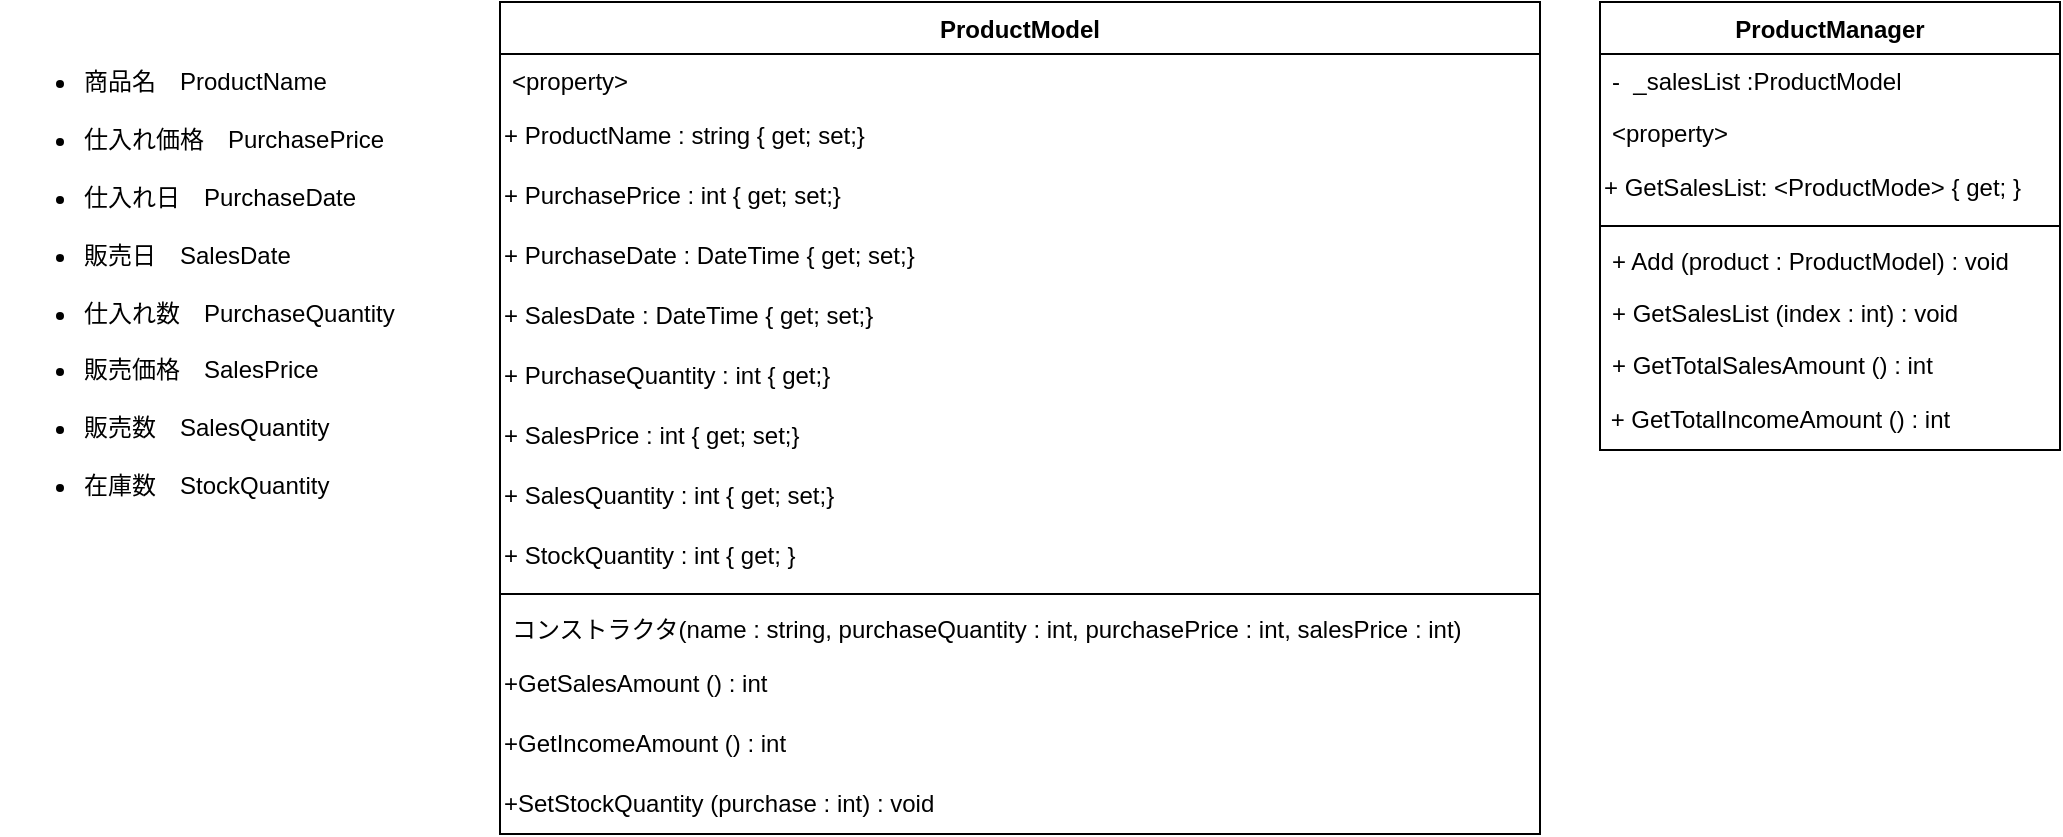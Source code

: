 <mxfile>
    <diagram id="T7S4EkFKuQ0aGxJ4F2w4" name="ページ1">
        <mxGraphModel dx="1329" dy="779" grid="1" gridSize="10" guides="1" tooltips="1" connect="1" arrows="1" fold="1" page="1" pageScale="1" pageWidth="2336" pageHeight="1654" math="0" shadow="0">
            <root>
                <mxCell id="0"/>
                <mxCell id="1" parent="0"/>
                <mxCell id="2" value="ProductModel" style="swimlane;fontStyle=1;align=center;verticalAlign=top;childLayout=stackLayout;horizontal=1;startSize=26;horizontalStack=0;resizeParent=1;resizeParentMax=0;resizeLast=0;collapsible=1;marginBottom=0;" vertex="1" parent="1">
                    <mxGeometry x="310" y="310" width="520" height="416" as="geometry"/>
                </mxCell>
                <mxCell id="3" value="&lt;property&gt;&#10;" style="text;strokeColor=none;fillColor=none;align=left;verticalAlign=top;spacingLeft=4;spacingRight=4;overflow=hidden;rotatable=0;points=[[0,0.5],[1,0.5]];portConstraint=eastwest;" vertex="1" parent="2">
                    <mxGeometry y="26" width="520" height="26" as="geometry"/>
                </mxCell>
                <mxCell id="10" value="+ ProductName : string { get; set;}" style="text;html=1;align=left;verticalAlign=middle;resizable=0;points=[];autosize=1;strokeColor=none;fillColor=none;" vertex="1" parent="2">
                    <mxGeometry y="52" width="520" height="30" as="geometry"/>
                </mxCell>
                <mxCell id="11" value="+ PurchasePrice&amp;nbsp;: int { get; set;}" style="text;html=1;align=left;verticalAlign=middle;resizable=0;points=[];autosize=1;strokeColor=none;fillColor=none;" vertex="1" parent="2">
                    <mxGeometry y="82" width="520" height="30" as="geometry"/>
                </mxCell>
                <mxCell id="15" value="+ PurchaseDate&amp;nbsp;: DateTime { get; set;}" style="text;html=1;align=left;verticalAlign=middle;resizable=0;points=[];autosize=1;strokeColor=none;fillColor=none;" vertex="1" parent="2">
                    <mxGeometry y="112" width="520" height="30" as="geometry"/>
                </mxCell>
                <mxCell id="17" value="+ SalesDate&amp;nbsp;: DateTime { get; set;}" style="text;html=1;align=left;verticalAlign=middle;resizable=0;points=[];autosize=1;strokeColor=none;fillColor=none;" vertex="1" parent="2">
                    <mxGeometry y="142" width="520" height="30" as="geometry"/>
                </mxCell>
                <mxCell id="13" value="+ PurchaseQuantity&amp;nbsp;: int { get;}" style="text;html=1;align=left;verticalAlign=middle;resizable=0;points=[];autosize=1;strokeColor=none;fillColor=none;" vertex="1" parent="2">
                    <mxGeometry y="172" width="520" height="30" as="geometry"/>
                </mxCell>
                <mxCell id="12" value="+ SalesPrice&amp;nbsp;: int { get; set;}" style="text;html=1;align=left;verticalAlign=middle;resizable=0;points=[];autosize=1;strokeColor=none;fillColor=none;" vertex="1" parent="2">
                    <mxGeometry y="202" width="520" height="30" as="geometry"/>
                </mxCell>
                <mxCell id="14" value="+ SalesQuantity&amp;nbsp;: int { get; set;}" style="text;html=1;align=left;verticalAlign=middle;resizable=0;points=[];autosize=1;strokeColor=none;fillColor=none;" vertex="1" parent="2">
                    <mxGeometry y="232" width="520" height="30" as="geometry"/>
                </mxCell>
                <mxCell id="20" value="+ StockQuantity&amp;nbsp;: int { get; }" style="text;html=1;align=left;verticalAlign=middle;resizable=0;points=[];autosize=1;strokeColor=none;fillColor=none;" vertex="1" parent="2">
                    <mxGeometry y="262" width="520" height="30" as="geometry"/>
                </mxCell>
                <mxCell id="4" value="" style="line;strokeWidth=1;fillColor=none;align=left;verticalAlign=middle;spacingTop=-1;spacingLeft=3;spacingRight=3;rotatable=0;labelPosition=right;points=[];portConstraint=eastwest;strokeColor=inherit;" vertex="1" parent="2">
                    <mxGeometry y="292" width="520" height="8" as="geometry"/>
                </mxCell>
                <mxCell id="5" value="コンストラクタ(name : string, purchaseQuantity : int, purchasePrice : int, salesPrice : int)" style="text;strokeColor=none;fillColor=none;align=left;verticalAlign=top;spacingLeft=4;spacingRight=4;overflow=hidden;rotatable=0;points=[[0,0.5],[1,0.5]];portConstraint=eastwest;" vertex="1" parent="2">
                    <mxGeometry y="300" width="520" height="26" as="geometry"/>
                </mxCell>
                <mxCell id="18" value="+GetSalesAmount&amp;nbsp;() : int" style="text;html=1;align=left;verticalAlign=middle;resizable=0;points=[];autosize=1;strokeColor=none;fillColor=none;" vertex="1" parent="2">
                    <mxGeometry y="326" width="520" height="30" as="geometry"/>
                </mxCell>
                <mxCell id="19" value="+GetIncomeAmount () : int" style="text;html=1;align=left;verticalAlign=middle;resizable=0;points=[];autosize=1;strokeColor=none;fillColor=none;" vertex="1" parent="2">
                    <mxGeometry y="356" width="520" height="30" as="geometry"/>
                </mxCell>
                <mxCell id="21" value="+Set&lt;span style=&quot;&quot;&gt;StockQuantity&amp;nbsp;&lt;/span&gt;(purchase : int) : void" style="text;html=1;align=left;verticalAlign=middle;resizable=0;points=[];autosize=1;strokeColor=none;fillColor=none;" vertex="1" parent="2">
                    <mxGeometry y="386" width="520" height="30" as="geometry"/>
                </mxCell>
                <mxCell id="6" value="ProductManager" style="swimlane;fontStyle=1;align=center;verticalAlign=top;childLayout=stackLayout;horizontal=1;startSize=26;horizontalStack=0;resizeParent=1;resizeParentMax=0;resizeLast=0;collapsible=1;marginBottom=0;" vertex="1" parent="1">
                    <mxGeometry x="860" y="310" width="230" height="224" as="geometry"/>
                </mxCell>
                <mxCell id="7" value="-  _salesList :ProductModel" style="text;strokeColor=none;fillColor=none;align=left;verticalAlign=top;spacingLeft=4;spacingRight=4;overflow=hidden;rotatable=0;points=[[0,0.5],[1,0.5]];portConstraint=eastwest;" vertex="1" parent="6">
                    <mxGeometry y="26" width="230" height="26" as="geometry"/>
                </mxCell>
                <mxCell id="24" value="&lt;property&gt;&#10;" style="text;strokeColor=none;fillColor=none;align=left;verticalAlign=top;spacingLeft=4;spacingRight=4;overflow=hidden;rotatable=0;points=[[0,0.5],[1,0.5]];portConstraint=eastwest;" vertex="1" parent="6">
                    <mxGeometry y="52" width="230" height="26" as="geometry"/>
                </mxCell>
                <mxCell id="25" value="+ GetSalesList: &amp;lt;ProductMode&amp;gt; { get; }" style="text;html=1;align=left;verticalAlign=middle;resizable=0;points=[];autosize=1;strokeColor=none;fillColor=none;" vertex="1" parent="6">
                    <mxGeometry y="78" width="230" height="30" as="geometry"/>
                </mxCell>
                <mxCell id="8" value="" style="line;strokeWidth=1;fillColor=none;align=left;verticalAlign=middle;spacingTop=-1;spacingLeft=3;spacingRight=3;rotatable=0;labelPosition=right;points=[];portConstraint=eastwest;strokeColor=inherit;" vertex="1" parent="6">
                    <mxGeometry y="108" width="230" height="8" as="geometry"/>
                </mxCell>
                <mxCell id="9" value="+ Add (product : ProductModel) : void" style="text;strokeColor=none;fillColor=none;align=left;verticalAlign=top;spacingLeft=4;spacingRight=4;overflow=hidden;rotatable=0;points=[[0,0.5],[1,0.5]];portConstraint=eastwest;" vertex="1" parent="6">
                    <mxGeometry y="116" width="230" height="26" as="geometry"/>
                </mxCell>
                <mxCell id="23" value="+ GetSalesList (index : int) : void" style="text;strokeColor=none;fillColor=none;align=left;verticalAlign=top;spacingLeft=4;spacingRight=4;overflow=hidden;rotatable=0;points=[[0,0.5],[1,0.5]];portConstraint=eastwest;" vertex="1" parent="6">
                    <mxGeometry y="142" width="230" height="26" as="geometry"/>
                </mxCell>
                <mxCell id="22" value="+ GetTotalSalesAmount () : int" style="text;strokeColor=none;fillColor=none;align=left;verticalAlign=top;spacingLeft=4;spacingRight=4;overflow=hidden;rotatable=0;points=[[0,0.5],[1,0.5]];portConstraint=eastwest;" vertex="1" parent="6">
                    <mxGeometry y="168" width="230" height="26" as="geometry"/>
                </mxCell>
                <mxCell id="27" value="&amp;nbsp;+ GetTotalIncomeAmount () : int" style="text;html=1;align=left;verticalAlign=middle;resizable=0;points=[];autosize=1;strokeColor=none;fillColor=none;" vertex="1" parent="6">
                    <mxGeometry y="194" width="230" height="30" as="geometry"/>
                </mxCell>
                <mxCell id="28" value="&lt;ul&gt;&#10;&lt;li&gt;商品名　ProductName&lt;/li&gt;&#10;&lt;li&gt;仕入れ価格　PurchasePrice&lt;/li&gt;&#10;&lt;li&gt;仕入れ日　PurchaseDate&lt;/li&gt;&#10;&lt;li&gt;販売日　SalesDate&lt;/li&gt;&#10;&lt;li&gt;仕入れ数　PurchaseQuantity&lt;/li&gt;&#10;&lt;li&gt;販売価格　SalesPrice&lt;/li&gt;&#10;&lt;li&gt;販売数　SalesQuantity&lt;/li&gt;&#10;&lt;li&gt;在庫数　StockQuantity&lt;/li&gt;&#10;&lt;/ul&gt;" style="text;whiteSpace=wrap;html=1;" vertex="1" parent="1">
                    <mxGeometry x="60" y="310" width="230" height="340" as="geometry"/>
                </mxCell>
            </root>
        </mxGraphModel>
    </diagram>
</mxfile>